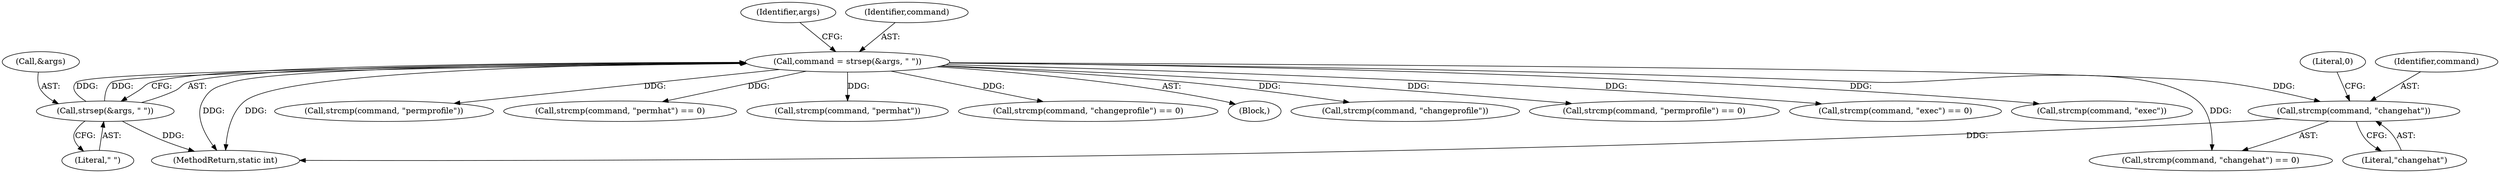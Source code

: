 digraph "0_linux_30a46a4647fd1df9cf52e43bf467f0d9265096ca@API" {
"1000215" [label="(Call,strcmp(command, \"changehat\"))"];
"1000178" [label="(Call,command = strsep(&args, \" \"))"];
"1000180" [label="(Call,strsep(&args, \" \"))"];
"1000244" [label="(Call,strcmp(command, \"changeprofile\"))"];
"1000259" [label="(Call,strcmp(command, \"permprofile\") == 0)"];
"1000180" [label="(Call,strsep(&args, \" \"))"];
"1000283" [label="(Call,strcmp(command, \"exec\") == 0)"];
"1000183" [label="(Literal,\" \")"];
"1000186" [label="(Identifier,args)"];
"1000284" [label="(Call,strcmp(command, \"exec\"))"];
"1000216" [label="(Identifier,command)"];
"1000351" [label="(MethodReturn,static int)"];
"1000260" [label="(Call,strcmp(command, \"permprofile\"))"];
"1000229" [label="(Call,strcmp(command, \"permhat\") == 0)"];
"1000230" [label="(Call,strcmp(command, \"permhat\"))"];
"1000178" [label="(Call,command = strsep(&args, \" \"))"];
"1000214" [label="(Call,strcmp(command, \"changehat\") == 0)"];
"1000217" [label="(Literal,\"changehat\")"];
"1000243" [label="(Call,strcmp(command, \"changeprofile\") == 0)"];
"1000181" [label="(Call,&args)"];
"1000218" [label="(Literal,0)"];
"1000109" [label="(Block,)"];
"1000179" [label="(Identifier,command)"];
"1000215" [label="(Call,strcmp(command, \"changehat\"))"];
"1000215" -> "1000214"  [label="AST: "];
"1000215" -> "1000217"  [label="CFG: "];
"1000216" -> "1000215"  [label="AST: "];
"1000217" -> "1000215"  [label="AST: "];
"1000218" -> "1000215"  [label="CFG: "];
"1000215" -> "1000351"  [label="DDG: "];
"1000178" -> "1000215"  [label="DDG: "];
"1000178" -> "1000109"  [label="AST: "];
"1000178" -> "1000180"  [label="CFG: "];
"1000179" -> "1000178"  [label="AST: "];
"1000180" -> "1000178"  [label="AST: "];
"1000186" -> "1000178"  [label="CFG: "];
"1000178" -> "1000351"  [label="DDG: "];
"1000178" -> "1000351"  [label="DDG: "];
"1000180" -> "1000178"  [label="DDG: "];
"1000180" -> "1000178"  [label="DDG: "];
"1000178" -> "1000214"  [label="DDG: "];
"1000178" -> "1000229"  [label="DDG: "];
"1000178" -> "1000230"  [label="DDG: "];
"1000178" -> "1000243"  [label="DDG: "];
"1000178" -> "1000244"  [label="DDG: "];
"1000178" -> "1000259"  [label="DDG: "];
"1000178" -> "1000260"  [label="DDG: "];
"1000178" -> "1000283"  [label="DDG: "];
"1000178" -> "1000284"  [label="DDG: "];
"1000180" -> "1000183"  [label="CFG: "];
"1000181" -> "1000180"  [label="AST: "];
"1000183" -> "1000180"  [label="AST: "];
"1000180" -> "1000351"  [label="DDG: "];
}
